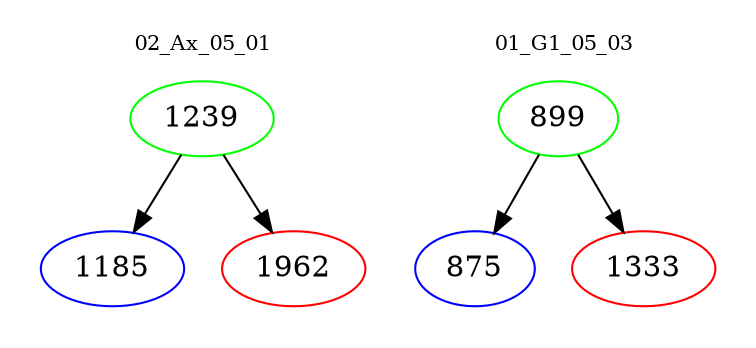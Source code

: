 digraph{
subgraph cluster_0 {
color = white
label = "02_Ax_05_01";
fontsize=10;
T0_1239 [label="1239", color="green"]
T0_1239 -> T0_1185 [color="black"]
T0_1185 [label="1185", color="blue"]
T0_1239 -> T0_1962 [color="black"]
T0_1962 [label="1962", color="red"]
}
subgraph cluster_1 {
color = white
label = "01_G1_05_03";
fontsize=10;
T1_899 [label="899", color="green"]
T1_899 -> T1_875 [color="black"]
T1_875 [label="875", color="blue"]
T1_899 -> T1_1333 [color="black"]
T1_1333 [label="1333", color="red"]
}
}
